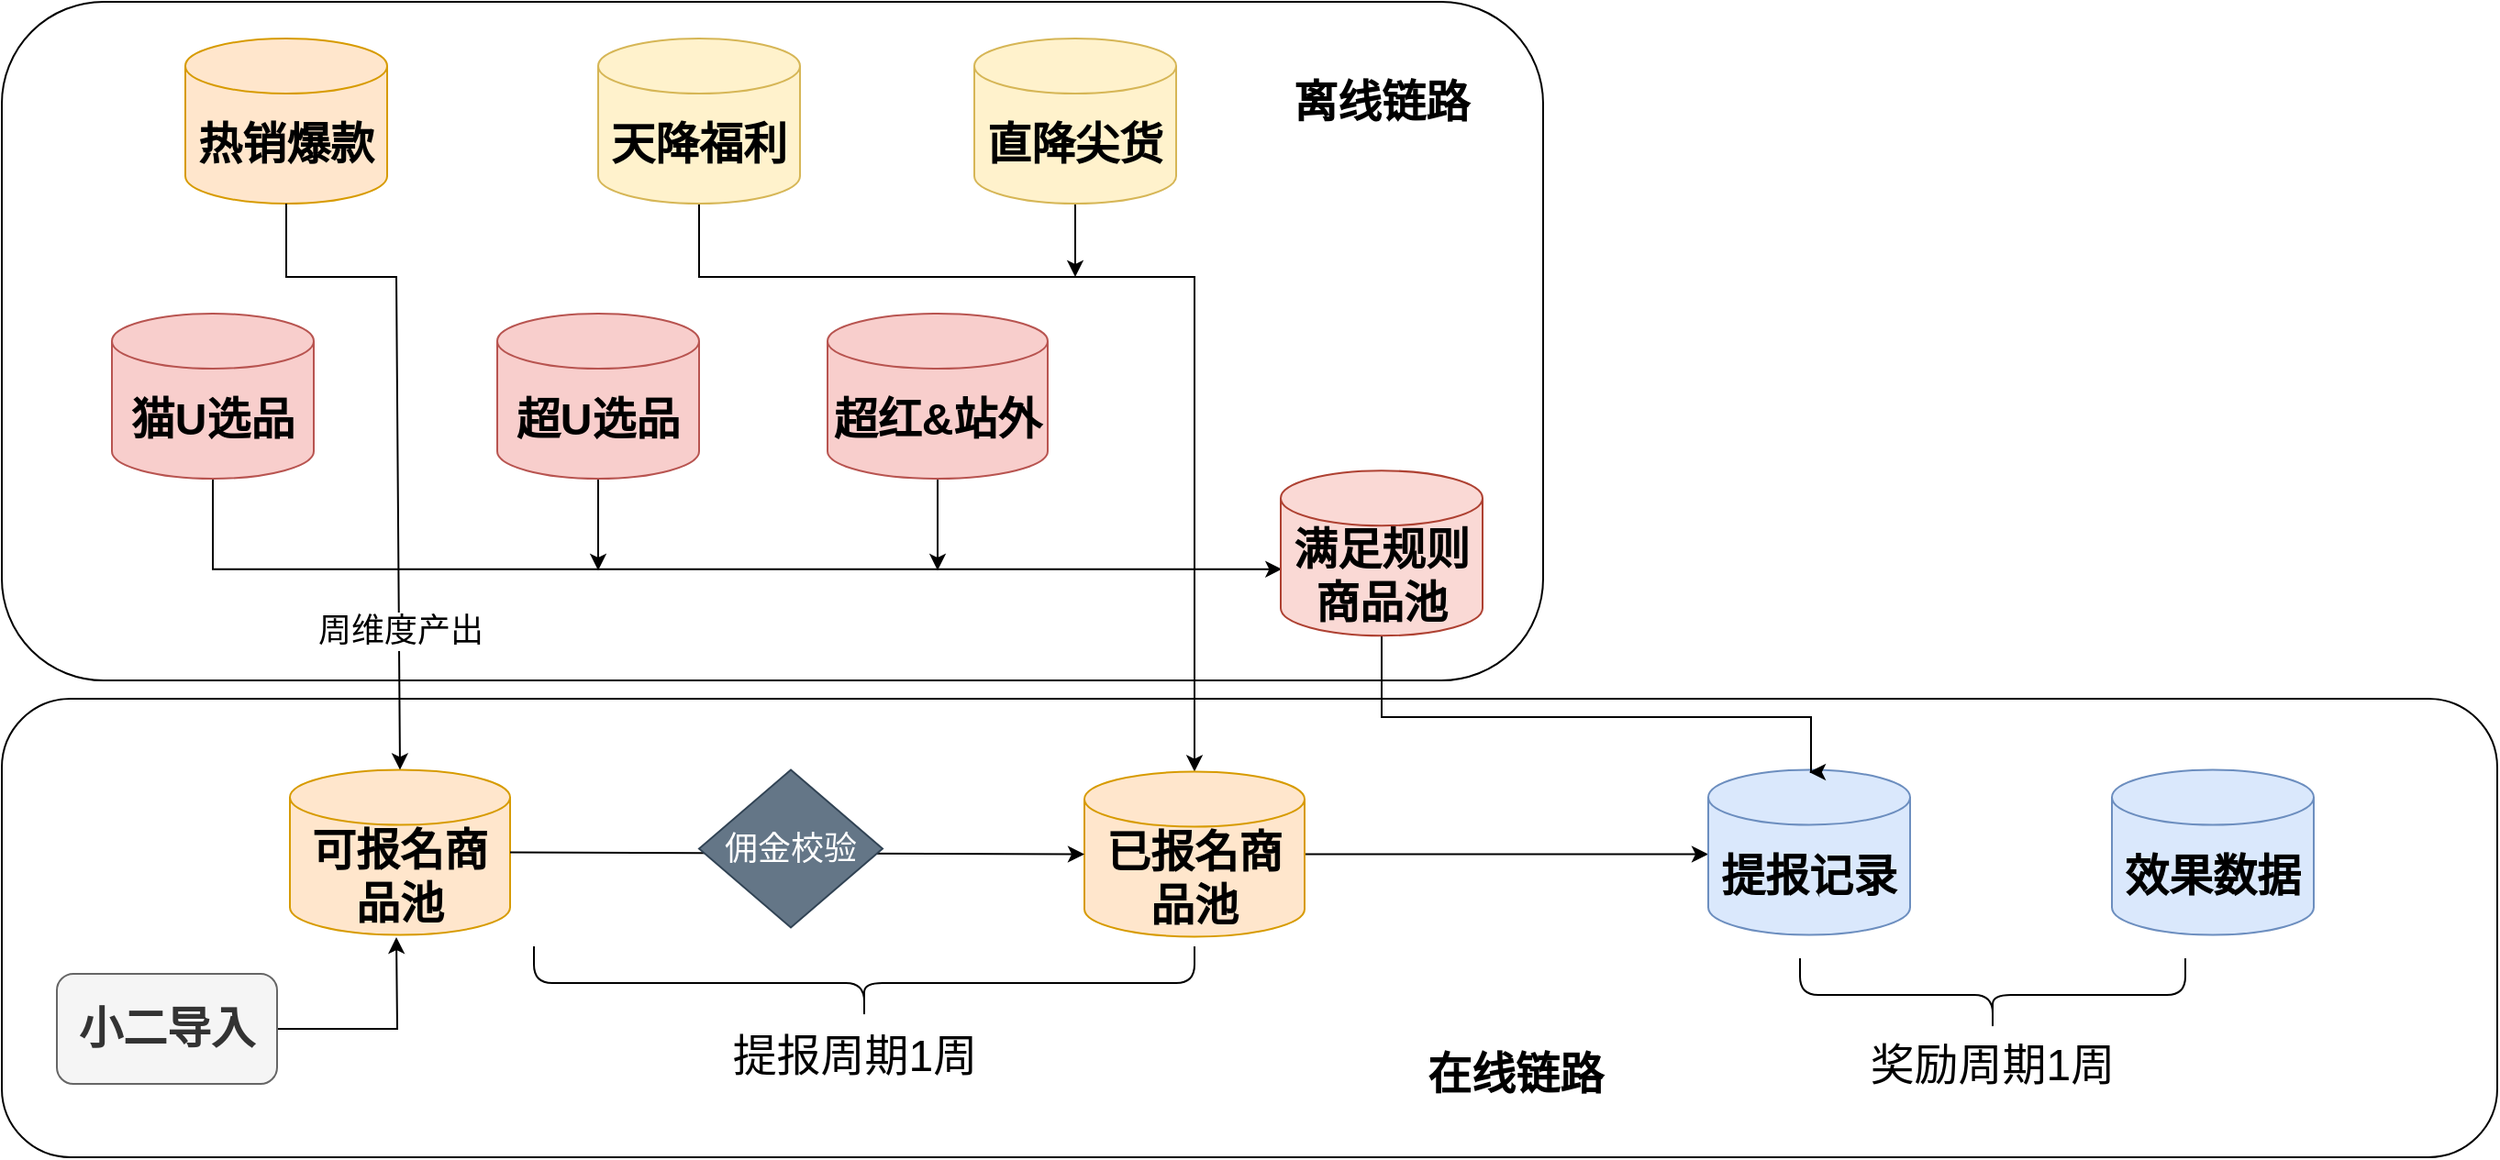 <mxfile version="22.1.0" type="github">
  <diagram name="第 1 页" id="7ELo28ADNs8pc4C5lg1X">
    <mxGraphModel dx="1818" dy="1039" grid="1" gridSize="10" guides="1" tooltips="1" connect="1" arrows="1" fold="1" page="1" pageScale="1" pageWidth="4681" pageHeight="3300" math="0" shadow="0">
      <root>
        <mxCell id="0" />
        <mxCell id="1" parent="0" />
        <mxCell id="r0xEWMtO3dR_KgmmUoh1-8" value="" style="rounded=1;whiteSpace=wrap;html=1;" vertex="1" parent="1">
          <mxGeometry x="270" y="1410" width="1360" height="250" as="geometry" />
        </mxCell>
        <mxCell id="r0xEWMtO3dR_KgmmUoh1-1" value="" style="rounded=1;whiteSpace=wrap;html=1;" vertex="1" parent="1">
          <mxGeometry x="270" y="1030" width="840" height="370" as="geometry" />
        </mxCell>
        <mxCell id="_1zgNEDX5PvR028n3Ke3-59" value="&lt;span style=&quot;font-size: 24px;&quot;&gt;热销爆款&lt;/span&gt;" style="shape=cylinder3;whiteSpace=wrap;html=1;boundedLbl=1;backgroundOutline=1;size=15;fillColor=#ffe6cc;strokeColor=#d79b00;fontStyle=1" parent="1" vertex="1">
          <mxGeometry x="370" y="1050" width="110" height="90" as="geometry" />
        </mxCell>
        <mxCell id="7ZKIA15Gy2TwE5JRmMyK-27" value="" style="edgeStyle=orthogonalEdgeStyle;rounded=0;orthogonalLoop=1;jettySize=auto;html=1;entryX=0.5;entryY=0;entryDx=0;entryDy=0;entryPerimeter=0;" parent="1" source="_1zgNEDX5PvR028n3Ke3-66" target="_1zgNEDX5PvR028n3Ke3-71" edge="1">
          <mxGeometry relative="1" as="geometry">
            <Array as="points">
              <mxPoint x="650" y="1180" />
              <mxPoint x="920" y="1180" />
            </Array>
          </mxGeometry>
        </mxCell>
        <mxCell id="_1zgNEDX5PvR028n3Ke3-66" value="&lt;font style=&quot;font-size: 24px;&quot;&gt;&lt;b style=&quot;&quot;&gt;天降福利&lt;/b&gt;&lt;/font&gt;" style="shape=cylinder3;whiteSpace=wrap;html=1;boundedLbl=1;backgroundOutline=1;size=15;fillColor=#fff2cc;strokeColor=#d6b656;" parent="1" vertex="1">
          <mxGeometry x="595" y="1050" width="110" height="90" as="geometry" />
        </mxCell>
        <mxCell id="7ZKIA15Gy2TwE5JRmMyK-28" value="" style="edgeStyle=orthogonalEdgeStyle;rounded=0;orthogonalLoop=1;jettySize=auto;html=1;" parent="1" source="_1zgNEDX5PvR028n3Ke3-67" edge="1">
          <mxGeometry relative="1" as="geometry">
            <mxPoint x="855" y="1180" as="targetPoint" />
          </mxGeometry>
        </mxCell>
        <mxCell id="_1zgNEDX5PvR028n3Ke3-67" value="&lt;font style=&quot;font-size: 24px;&quot;&gt;&lt;b style=&quot;&quot;&gt;直降尖货&lt;/b&gt;&lt;/font&gt;" style="shape=cylinder3;whiteSpace=wrap;html=1;boundedLbl=1;backgroundOutline=1;size=15;fillColor=#fff2cc;strokeColor=#d6b656;" parent="1" vertex="1">
          <mxGeometry x="800" y="1050" width="110" height="90" as="geometry" />
        </mxCell>
        <mxCell id="_1zgNEDX5PvR028n3Ke3-70" value="&lt;font style=&quot;font-size: 24px;&quot;&gt;&lt;b style=&quot;&quot;&gt;可报名商品池&lt;/b&gt;&lt;/font&gt;" style="shape=cylinder3;whiteSpace=wrap;html=1;boundedLbl=1;backgroundOutline=1;size=15;fillColor=#ffe6cc;strokeColor=#d79b00;" parent="1" vertex="1">
          <mxGeometry x="427" y="1448.75" width="120" height="90" as="geometry" />
        </mxCell>
        <mxCell id="r0xEWMtO3dR_KgmmUoh1-3" value="" style="edgeStyle=orthogonalEdgeStyle;rounded=0;orthogonalLoop=1;jettySize=auto;html=1;" edge="1" parent="1" source="_1zgNEDX5PvR028n3Ke3-71">
          <mxGeometry relative="1" as="geometry">
            <mxPoint x="1200" y="1494.75" as="targetPoint" />
          </mxGeometry>
        </mxCell>
        <mxCell id="_1zgNEDX5PvR028n3Ke3-71" value="&lt;span style=&quot;font-size: 24px;&quot;&gt;&lt;b&gt;已报名商品池&lt;/b&gt;&lt;/span&gt;" style="shape=cylinder3;whiteSpace=wrap;html=1;boundedLbl=1;backgroundOutline=1;size=15;fillColor=#ffe6cc;strokeColor=#d79b00;" parent="1" vertex="1">
          <mxGeometry x="860" y="1449.75" width="120" height="90" as="geometry" />
        </mxCell>
        <mxCell id="_1zgNEDX5PvR028n3Ke3-72" value="&lt;font style=&quot;font-size: 24px;&quot;&gt;&lt;b style=&quot;&quot;&gt;提报记录&lt;/b&gt;&lt;/font&gt;" style="shape=cylinder3;whiteSpace=wrap;html=1;boundedLbl=1;backgroundOutline=1;size=15;fillColor=#dae8fc;strokeColor=#6c8ebf;" parent="1" vertex="1">
          <mxGeometry x="1200" y="1448.75" width="110" height="90" as="geometry" />
        </mxCell>
        <mxCell id="_1zgNEDX5PvR028n3Ke3-73" value="&lt;font style=&quot;font-size: 24px;&quot;&gt;&lt;b style=&quot;&quot;&gt;效果数据&lt;/b&gt;&lt;/font&gt;" style="shape=cylinder3;whiteSpace=wrap;html=1;boundedLbl=1;backgroundOutline=1;size=15;fillColor=#dae8fc;strokeColor=#6c8ebf;" parent="1" vertex="1">
          <mxGeometry x="1420" y="1448.75" width="110" height="90" as="geometry" />
        </mxCell>
        <mxCell id="_1zgNEDX5PvR028n3Ke3-81" value="" style="endArrow=classic;html=1;rounded=0;exitX=1;exitY=0.5;exitDx=0;exitDy=0;exitPerimeter=0;entryX=0;entryY=0.5;entryDx=0;entryDy=0;entryPerimeter=0;" parent="1" source="_1zgNEDX5PvR028n3Ke3-70" target="_1zgNEDX5PvR028n3Ke3-71" edge="1">
          <mxGeometry width="50" height="50" relative="1" as="geometry">
            <mxPoint x="580" y="1498.75" as="sourcePoint" />
            <mxPoint x="920" y="1493.75" as="targetPoint" />
          </mxGeometry>
        </mxCell>
        <mxCell id="_1zgNEDX5PvR028n3Ke3-89" value="&lt;font style=&quot;font-size: 24px;&quot;&gt;&lt;b&gt;离线链路&lt;/b&gt;&lt;/font&gt;" style="text;html=1;strokeColor=none;fillColor=none;align=center;verticalAlign=middle;whiteSpace=wrap;rounded=0;" parent="1" vertex="1">
          <mxGeometry x="967" y="1070" width="110" height="30" as="geometry" />
        </mxCell>
        <mxCell id="_1zgNEDX5PvR028n3Ke3-95" value="" style="shape=curlyBracket;whiteSpace=wrap;html=1;rounded=1;labelPosition=left;verticalLabelPosition=middle;align=right;verticalAlign=middle;rotation=-90;" parent="1" vertex="1">
          <mxGeometry x="720" y="1385" width="40" height="360" as="geometry" />
        </mxCell>
        <mxCell id="_1zgNEDX5PvR028n3Ke3-96" value="" style="shape=curlyBracket;whiteSpace=wrap;html=1;rounded=1;labelPosition=left;verticalLabelPosition=middle;align=right;verticalAlign=middle;rotation=-90;" parent="1" vertex="1">
          <mxGeometry x="1335" y="1466.5" width="40" height="210" as="geometry" />
        </mxCell>
        <mxCell id="_1zgNEDX5PvR028n3Ke3-98" value="&lt;font style=&quot;font-size: 24px;&quot;&gt;提报周期1周&lt;/font&gt;" style="text;html=1;strokeColor=none;fillColor=none;align=center;verticalAlign=middle;whiteSpace=wrap;rounded=0;" parent="1" vertex="1">
          <mxGeometry x="660" y="1590" width="150" height="30" as="geometry" />
        </mxCell>
        <mxCell id="_1zgNEDX5PvR028n3Ke3-99" value="&lt;font style=&quot;font-size: 24px;&quot;&gt;奖励周期1周&lt;/font&gt;" style="text;html=1;strokeColor=none;fillColor=none;align=center;verticalAlign=middle;whiteSpace=wrap;rounded=0;" parent="1" vertex="1">
          <mxGeometry x="1280" y="1595.25" width="150" height="30" as="geometry" />
        </mxCell>
        <mxCell id="7ZKIA15Gy2TwE5JRmMyK-14" value="" style="edgeStyle=orthogonalEdgeStyle;rounded=0;orthogonalLoop=1;jettySize=auto;html=1;entryX=0.006;entryY=0.597;entryDx=0;entryDy=0;entryPerimeter=0;" parent="1" source="_1zgNEDX5PvR028n3Ke3-100" target="7ZKIA15Gy2TwE5JRmMyK-11" edge="1">
          <mxGeometry relative="1" as="geometry">
            <mxPoint x="960" y="1340" as="targetPoint" />
            <Array as="points">
              <mxPoint x="385" y="1339" />
            </Array>
          </mxGeometry>
        </mxCell>
        <mxCell id="_1zgNEDX5PvR028n3Ke3-100" value="&lt;span style=&quot;font-size: 24px;&quot;&gt;猫U选品&lt;/span&gt;" style="shape=cylinder3;whiteSpace=wrap;html=1;boundedLbl=1;backgroundOutline=1;size=15;fillColor=#f8cecc;strokeColor=#b85450;fontStyle=1" parent="1" vertex="1">
          <mxGeometry x="330" y="1200" width="110" height="90" as="geometry" />
        </mxCell>
        <mxCell id="7ZKIA15Gy2TwE5JRmMyK-16" value="" style="edgeStyle=orthogonalEdgeStyle;rounded=0;orthogonalLoop=1;jettySize=auto;html=1;" parent="1" source="_1zgNEDX5PvR028n3Ke3-101" edge="1">
          <mxGeometry relative="1" as="geometry">
            <mxPoint x="595" y="1340" as="targetPoint" />
          </mxGeometry>
        </mxCell>
        <mxCell id="_1zgNEDX5PvR028n3Ke3-101" value="&lt;span style=&quot;font-size: 24px;&quot;&gt;超U选品&lt;/span&gt;" style="shape=cylinder3;whiteSpace=wrap;html=1;boundedLbl=1;backgroundOutline=1;size=15;fillColor=#f8cecc;strokeColor=#b85450;fontStyle=1" parent="1" vertex="1">
          <mxGeometry x="540" y="1200" width="110" height="90" as="geometry" />
        </mxCell>
        <mxCell id="7ZKIA15Gy2TwE5JRmMyK-18" value="" style="edgeStyle=orthogonalEdgeStyle;rounded=0;orthogonalLoop=1;jettySize=auto;html=1;" parent="1" source="_1zgNEDX5PvR028n3Ke3-110" edge="1">
          <mxGeometry relative="1" as="geometry">
            <mxPoint x="780" y="1340" as="targetPoint" />
          </mxGeometry>
        </mxCell>
        <mxCell id="_1zgNEDX5PvR028n3Ke3-110" value="&lt;span style=&quot;font-size: 24px;&quot;&gt;超红&amp;amp;站外&lt;/span&gt;" style="shape=cylinder3;whiteSpace=wrap;html=1;boundedLbl=1;backgroundOutline=1;size=15;fillColor=#f8cecc;strokeColor=#b85450;fontStyle=1" parent="1" vertex="1">
          <mxGeometry x="720" y="1200" width="120" height="90" as="geometry" />
        </mxCell>
        <mxCell id="7ZKIA15Gy2TwE5JRmMyK-8" value="" style="edgeStyle=orthogonalEdgeStyle;rounded=0;orthogonalLoop=1;jettySize=auto;html=1;" parent="1" source="_1zgNEDX5PvR028n3Ke3-128" edge="1">
          <mxGeometry relative="1" as="geometry">
            <mxPoint x="485" y="1540" as="targetPoint" />
          </mxGeometry>
        </mxCell>
        <mxCell id="_1zgNEDX5PvR028n3Ke3-128" value="&lt;font style=&quot;font-size: 24px;&quot;&gt;&lt;b&gt;小二导入&lt;/b&gt;&lt;/font&gt;" style="rounded=1;whiteSpace=wrap;html=1;fillColor=#f5f5f5;fontColor=#333333;strokeColor=#666666;" parent="1" vertex="1">
          <mxGeometry x="300" y="1560" width="120" height="60" as="geometry" />
        </mxCell>
        <mxCell id="_1zgNEDX5PvR028n3Ke3-133" value="&lt;font style=&quot;font-size: 24px;&quot;&gt;&lt;b&gt;在线链路&lt;/b&gt;&lt;/font&gt;" style="text;html=1;strokeColor=none;fillColor=none;align=center;verticalAlign=middle;whiteSpace=wrap;rounded=0;" parent="1" vertex="1">
          <mxGeometry x="1040" y="1600" width="110" height="30" as="geometry" />
        </mxCell>
        <mxCell id="7ZKIA15Gy2TwE5JRmMyK-6" value="" style="endArrow=classic;html=1;rounded=0;exitX=0.5;exitY=1;exitDx=0;exitDy=0;exitPerimeter=0;entryX=0.5;entryY=0;entryDx=0;entryDy=0;entryPerimeter=0;" parent="1" source="_1zgNEDX5PvR028n3Ke3-59" target="_1zgNEDX5PvR028n3Ke3-70" edge="1">
          <mxGeometry width="50" height="50" relative="1" as="geometry">
            <mxPoint x="430" y="1170" as="sourcePoint" />
            <mxPoint x="480" y="1120" as="targetPoint" />
            <Array as="points">
              <mxPoint x="425" y="1180" />
              <mxPoint x="485" y="1180" />
            </Array>
          </mxGeometry>
        </mxCell>
        <mxCell id="7ZKIA15Gy2TwE5JRmMyK-26" value="&lt;font style=&quot;font-size: 18px;&quot;&gt;周维度产出&lt;/font&gt;" style="edgeLabel;html=1;align=center;verticalAlign=middle;resizable=0;points=[];" parent="7ZKIA15Gy2TwE5JRmMyK-6" vertex="1" connectable="0">
          <mxGeometry x="0.119" y="-2" relative="1" as="geometry">
            <mxPoint x="3" y="86" as="offset" />
          </mxGeometry>
        </mxCell>
        <mxCell id="7ZKIA15Gy2TwE5JRmMyK-9" value="&lt;font style=&quot;font-size: 18px;&quot;&gt;佣金校验&lt;/font&gt;" style="rhombus;whiteSpace=wrap;html=1;fillColor=#647687;fontColor=#ffffff;strokeColor=#314354;" parent="1" vertex="1">
          <mxGeometry x="650" y="1448.75" width="100" height="86" as="geometry" />
        </mxCell>
        <mxCell id="r0xEWMtO3dR_KgmmUoh1-7" value="" style="edgeStyle=orthogonalEdgeStyle;rounded=0;orthogonalLoop=1;jettySize=auto;html=1;" edge="1" parent="1" source="7ZKIA15Gy2TwE5JRmMyK-11">
          <mxGeometry relative="1" as="geometry">
            <mxPoint x="1255" y="1450" as="targetPoint" />
            <Array as="points">
              <mxPoint x="1022" y="1420" />
              <mxPoint x="1256" y="1420" />
            </Array>
          </mxGeometry>
        </mxCell>
        <mxCell id="7ZKIA15Gy2TwE5JRmMyK-11" value="&lt;font style=&quot;font-size: 24px;&quot;&gt;&lt;b style=&quot;&quot;&gt;满足规则商品池&lt;/b&gt;&lt;/font&gt;" style="shape=cylinder3;whiteSpace=wrap;html=1;boundedLbl=1;backgroundOutline=1;size=15;fillColor=#fad9d5;strokeColor=#ae4132;" parent="1" vertex="1">
          <mxGeometry x="967" y="1285.63" width="110" height="90" as="geometry" />
        </mxCell>
      </root>
    </mxGraphModel>
  </diagram>
</mxfile>
